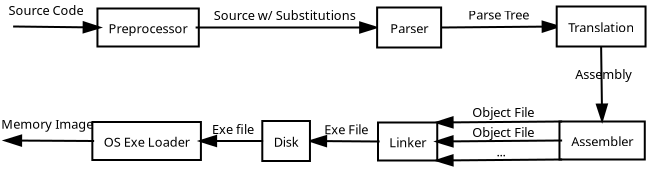 <?xml version="1.0" encoding="UTF-8"?>
<dia:diagram xmlns:dia="http://www.lysator.liu.se/~alla/dia/"><dia:layer name="Background" visible="true"><dia:object type="Flowchart - Box" version="0" id="O0"><dia:attribute name="obj_pos"><dia:point val="7.225,9.45"/></dia:attribute><dia:attribute name="obj_bb"><dia:rectangle val="7.175,9.4;12.025,11.4"/></dia:attribute><dia:attribute name="elem_corner"><dia:point val="7.225,9.45"/></dia:attribute><dia:attribute name="elem_width"><dia:real val="4.75"/></dia:attribute><dia:attribute name="elem_height"><dia:real val="1.9"/></dia:attribute><dia:attribute name="show_background"><dia:boolean val="true"/></dia:attribute><dia:attribute name="padding"><dia:real val="0.5"/></dia:attribute><dia:attribute name="text"><dia:composite type="text"><dia:attribute name="string"><dia:string>#Preprocessor#</dia:string></dia:attribute><dia:attribute name="font"><dia:font family="sans" style="0" name="Courier"/></dia:attribute><dia:attribute name="height"><dia:real val="0.8"/></dia:attribute><dia:attribute name="pos"><dia:point val="9.6,10.65"/></dia:attribute><dia:attribute name="color"><dia:color val="#000000"/></dia:attribute><dia:attribute name="alignment"><dia:enum val="1"/></dia:attribute></dia:composite></dia:attribute></dia:object><dia:object type="UML - Message" version="0" id="O1"><dia:attribute name="obj_pos"><dia:point val="2.85,10.35"/></dia:attribute><dia:attribute name="obj_bb"><dia:rectangle val="2.688,9.125;7.28,10.8"/></dia:attribute><dia:attribute name="conn_endpoints"><dia:point val="2.85,10.35"/><dia:point val="7.225,10.4"/></dia:attribute><dia:attribute name="text"><dia:string>#Source Code#</dia:string></dia:attribute><dia:attribute name="type"><dia:enum val="0"/></dia:attribute><dia:attribute name="text_pos"><dia:point val="4.487,9.775"/></dia:attribute><dia:connections><dia:connection handle="1" to="O0" connection="7"/></dia:connections></dia:object><dia:object type="UML - Message" version="0" id="O2"><dia:attribute name="obj_pos"><dia:point val="11.975,10.4"/></dia:attribute><dia:attribute name="obj_bb"><dia:rectangle val="11.925,9.375;21.1,10.8"/></dia:attribute><dia:attribute name="conn_endpoints"><dia:point val="11.975,10.4"/><dia:point val="21.05,10.4"/></dia:attribute><dia:attribute name="text"><dia:string>#Source w/ Substitutions#</dia:string></dia:attribute><dia:attribute name="type"><dia:enum val="0"/></dia:attribute><dia:attribute name="text_pos"><dia:point val="16.425,10.025"/></dia:attribute><dia:connections><dia:connection handle="0" to="O0" connection="8"/><dia:connection handle="1" to="O3" connection="7"/></dia:connections></dia:object><dia:object type="Flowchart - Box" version="0" id="O3"><dia:attribute name="obj_pos"><dia:point val="21.05,9.4"/></dia:attribute><dia:attribute name="obj_bb"><dia:rectangle val="21,9.35;24.3,11.45"/></dia:attribute><dia:attribute name="elem_corner"><dia:point val="21.05,9.4"/></dia:attribute><dia:attribute name="elem_width"><dia:real val="3.2"/></dia:attribute><dia:attribute name="elem_height"><dia:real val="2"/></dia:attribute><dia:attribute name="show_background"><dia:boolean val="true"/></dia:attribute><dia:attribute name="padding"><dia:real val="0.5"/></dia:attribute><dia:attribute name="text"><dia:composite type="text"><dia:attribute name="string"><dia:string>#Parser#</dia:string></dia:attribute><dia:attribute name="font"><dia:font family="sans" style="0" name="Courier"/></dia:attribute><dia:attribute name="height"><dia:real val="0.8"/></dia:attribute><dia:attribute name="pos"><dia:point val="22.65,10.65"/></dia:attribute><dia:attribute name="color"><dia:color val="#000000"/></dia:attribute><dia:attribute name="alignment"><dia:enum val="1"/></dia:attribute></dia:composite></dia:attribute></dia:object><dia:object type="UML - Message" version="0" id="O4"><dia:attribute name="obj_pos"><dia:point val="24.25,10.4"/></dia:attribute><dia:attribute name="obj_bb"><dia:rectangle val="24.2,9.35;30.228,10.75"/></dia:attribute><dia:attribute name="conn_endpoints"><dia:point val="24.25,10.4"/><dia:point val="30.175,10.35"/></dia:attribute><dia:attribute name="text"><dia:string>#Parse Tree#</dia:string></dia:attribute><dia:attribute name="type"><dia:enum val="0"/></dia:attribute><dia:attribute name="text_pos"><dia:point val="27.125,10"/></dia:attribute><dia:connections><dia:connection handle="0" to="O3" connection="8"/><dia:connection handle="1" to="O5" connection="7"/></dia:connections></dia:object><dia:object type="Flowchart - Box" version="0" id="O5"><dia:attribute name="obj_pos"><dia:point val="30.175,9.35"/></dia:attribute><dia:attribute name="obj_bb"><dia:rectangle val="30.125,9.3;34.375,11.4"/></dia:attribute><dia:attribute name="elem_corner"><dia:point val="30.175,9.35"/></dia:attribute><dia:attribute name="elem_width"><dia:real val="4.15"/></dia:attribute><dia:attribute name="elem_height"><dia:real val="2"/></dia:attribute><dia:attribute name="show_background"><dia:boolean val="true"/></dia:attribute><dia:attribute name="padding"><dia:real val="0.5"/></dia:attribute><dia:attribute name="text"><dia:composite type="text"><dia:attribute name="string"><dia:string>#Translation#</dia:string></dia:attribute><dia:attribute name="font"><dia:font family="sans" style="0" name="Courier"/></dia:attribute><dia:attribute name="height"><dia:real val="0.8"/></dia:attribute><dia:attribute name="pos"><dia:point val="32.25,10.6"/></dia:attribute><dia:attribute name="color"><dia:color val="#000000"/></dia:attribute><dia:attribute name="alignment"><dia:enum val="1"/></dia:attribute></dia:composite></dia:attribute></dia:object><dia:object type="Flowchart - Box" version="0" id="O6"><dia:attribute name="obj_pos"><dia:point val="30.3,15.1"/></dia:attribute><dia:attribute name="obj_bb"><dia:rectangle val="30.25,15.05;34.35,17.05"/></dia:attribute><dia:attribute name="elem_corner"><dia:point val="30.3,15.1"/></dia:attribute><dia:attribute name="elem_width"><dia:real val="4"/></dia:attribute><dia:attribute name="elem_height"><dia:real val="1.9"/></dia:attribute><dia:attribute name="show_background"><dia:boolean val="true"/></dia:attribute><dia:attribute name="padding"><dia:real val="0.5"/></dia:attribute><dia:attribute name="text"><dia:composite type="text"><dia:attribute name="string"><dia:string>#Assembler#</dia:string></dia:attribute><dia:attribute name="font"><dia:font family="sans" style="0" name="Courier"/></dia:attribute><dia:attribute name="height"><dia:real val="0.8"/></dia:attribute><dia:attribute name="pos"><dia:point val="32.3,16.3"/></dia:attribute><dia:attribute name="color"><dia:color val="#000000"/></dia:attribute><dia:attribute name="alignment"><dia:enum val="1"/></dia:attribute></dia:composite></dia:attribute></dia:object><dia:object type="UML - Message" version="0" id="O7"><dia:attribute name="obj_pos"><dia:point val="32.25,11.35"/></dia:attribute><dia:attribute name="obj_bb"><dia:rectangle val="31.05,11.299;33.7,15.155"/></dia:attribute><dia:attribute name="conn_endpoints"><dia:point val="32.25,11.35"/><dia:point val="32.3,15.1"/></dia:attribute><dia:attribute name="text"><dia:string>#Assembly#</dia:string></dia:attribute><dia:attribute name="type"><dia:enum val="0"/></dia:attribute><dia:attribute name="text_pos"><dia:point val="32.375,12.975"/></dia:attribute><dia:connections><dia:connection handle="0" to="O5" connection="13"/><dia:connection handle="1" to="O6" connection="2"/></dia:connections></dia:object><dia:object type="UML - Message" version="0" id="O8"><dia:attribute name="obj_pos"><dia:point val="30.3,15.1"/></dia:attribute><dia:attribute name="obj_bb"><dia:rectangle val="23.922,14.225;30.35,15.55"/></dia:attribute><dia:attribute name="conn_endpoints"><dia:point val="30.3,15.1"/><dia:point val="23.975,15.15"/></dia:attribute><dia:attribute name="text"><dia:string>#Object File#</dia:string></dia:attribute><dia:attribute name="type"><dia:enum val="0"/></dia:attribute><dia:attribute name="text_pos"><dia:point val="27.35,14.875"/></dia:attribute><dia:connections><dia:connection handle="0" to="O6" connection="0"/><dia:connection handle="1" to="O9" connection="4"/></dia:connections></dia:object><dia:object type="Flowchart - Box" version="0" id="O9"><dia:attribute name="obj_pos"><dia:point val="21.175,15.15"/></dia:attribute><dia:attribute name="obj_bb"><dia:rectangle val="21.125,15.1;24.025,17.1"/></dia:attribute><dia:attribute name="elem_corner"><dia:point val="21.175,15.15"/></dia:attribute><dia:attribute name="elem_width"><dia:real val="2.8"/></dia:attribute><dia:attribute name="elem_height"><dia:real val="1.9"/></dia:attribute><dia:attribute name="show_background"><dia:boolean val="true"/></dia:attribute><dia:attribute name="padding"><dia:real val="0.5"/></dia:attribute><dia:attribute name="text"><dia:composite type="text"><dia:attribute name="string"><dia:string>#Linker#</dia:string></dia:attribute><dia:attribute name="font"><dia:font family="sans" style="0" name="Courier"/></dia:attribute><dia:attribute name="height"><dia:real val="0.8"/></dia:attribute><dia:attribute name="pos"><dia:point val="22.575,16.35"/></dia:attribute><dia:attribute name="color"><dia:color val="#000000"/></dia:attribute><dia:attribute name="alignment"><dia:enum val="1"/></dia:attribute></dia:composite></dia:attribute></dia:object><dia:object type="Flowchart - Box" version="0" id="O10"><dia:attribute name="obj_pos"><dia:point val="6.9,15.125"/></dia:attribute><dia:attribute name="obj_bb"><dia:rectangle val="6.85,15.075;12.2,17.075"/></dia:attribute><dia:attribute name="elem_corner"><dia:point val="6.9,15.125"/></dia:attribute><dia:attribute name="elem_width"><dia:real val="5.25"/></dia:attribute><dia:attribute name="elem_height"><dia:real val="1.9"/></dia:attribute><dia:attribute name="show_background"><dia:boolean val="true"/></dia:attribute><dia:attribute name="padding"><dia:real val="0.5"/></dia:attribute><dia:attribute name="text"><dia:composite type="text"><dia:attribute name="string"><dia:string>#OS Exe Loader#</dia:string></dia:attribute><dia:attribute name="font"><dia:font family="sans" style="0" name="Courier"/></dia:attribute><dia:attribute name="height"><dia:real val="0.8"/></dia:attribute><dia:attribute name="pos"><dia:point val="9.525,16.325"/></dia:attribute><dia:attribute name="color"><dia:color val="#000000"/></dia:attribute><dia:attribute name="alignment"><dia:enum val="1"/></dia:attribute></dia:composite></dia:attribute></dia:object><dia:object type="UML - Message" version="0" id="O11"><dia:attribute name="obj_pos"><dia:point val="21.175,16.1"/></dia:attribute><dia:attribute name="obj_bb"><dia:rectangle val="17.597,15.088;21.225,16.475"/></dia:attribute><dia:attribute name="conn_endpoints"><dia:point val="21.175,16.1"/><dia:point val="17.65,16.075"/></dia:attribute><dia:attribute name="text"><dia:string>#Exe File#</dia:string></dia:attribute><dia:attribute name="type"><dia:enum val="0"/></dia:attribute><dia:attribute name="text_pos"><dia:point val="19.5,15.738"/></dia:attribute><dia:connections><dia:connection handle="0" to="O9" connection="7"/><dia:connection handle="1" to="O15" connection="8"/></dia:connections></dia:object><dia:object type="UML - Message" version="0" id="O12"><dia:attribute name="obj_pos"><dia:point val="30.3,16.05"/></dia:attribute><dia:attribute name="obj_bb"><dia:rectangle val="23.922,15.225;30.35,16.5"/></dia:attribute><dia:attribute name="conn_endpoints"><dia:point val="30.3,16.05"/><dia:point val="23.975,16.1"/></dia:attribute><dia:attribute name="text"><dia:string>#Object File#</dia:string></dia:attribute><dia:attribute name="type"><dia:enum val="0"/></dia:attribute><dia:attribute name="text_pos"><dia:point val="27.35,15.875"/></dia:attribute><dia:connections><dia:connection handle="0" to="O6" connection="7"/><dia:connection handle="1" to="O9" connection="8"/></dia:connections></dia:object><dia:object type="UML - Message" version="0" id="O13"><dia:attribute name="obj_pos"><dia:point val="30.3,17"/></dia:attribute><dia:attribute name="obj_bb"><dia:rectangle val="23.922,16.2;30.35,17.45"/></dia:attribute><dia:attribute name="conn_endpoints"><dia:point val="30.3,17"/><dia:point val="23.975,17.05"/></dia:attribute><dia:attribute name="text"><dia:string>#...#</dia:string></dia:attribute><dia:attribute name="type"><dia:enum val="0"/></dia:attribute><dia:attribute name="text_pos"><dia:point val="27.238,16.85"/></dia:attribute><dia:connections><dia:connection handle="0" to="O6" connection="11"/><dia:connection handle="1" to="O9" connection="15"/></dia:connections></dia:object><dia:object type="UML - Message" version="0" id="O14"><dia:attribute name="obj_pos"><dia:point val="6.9,16.075"/></dia:attribute><dia:attribute name="obj_bb"><dia:rectangle val="2.348,14.812;6.95,16.45"/></dia:attribute><dia:attribute name="conn_endpoints"><dia:point val="6.9,16.075"/><dia:point val="2.4,16.05"/></dia:attribute><dia:attribute name="text"><dia:string>#Memory Image#</dia:string></dia:attribute><dia:attribute name="type"><dia:enum val="0"/></dia:attribute><dia:attribute name="text_pos"><dia:point val="4.55,15.463"/></dia:attribute><dia:connections><dia:connection handle="0" to="O10" connection="7"/></dia:connections></dia:object><dia:object type="Flowchart - Box" version="0" id="O15"><dia:attribute name="obj_pos"><dia:point val="15.35,15.075"/></dia:attribute><dia:attribute name="obj_bb"><dia:rectangle val="15.3,15.025;17.7,17.125"/></dia:attribute><dia:attribute name="elem_corner"><dia:point val="15.35,15.075"/></dia:attribute><dia:attribute name="elem_width"><dia:real val="2.3"/></dia:attribute><dia:attribute name="elem_height"><dia:real val="2"/></dia:attribute><dia:attribute name="show_background"><dia:boolean val="true"/></dia:attribute><dia:attribute name="padding"><dia:real val="0.5"/></dia:attribute><dia:attribute name="text"><dia:composite type="text"><dia:attribute name="string"><dia:string>#Disk#</dia:string></dia:attribute><dia:attribute name="font"><dia:font family="sans" style="0" name="Courier"/></dia:attribute><dia:attribute name="height"><dia:real val="0.8"/></dia:attribute><dia:attribute name="pos"><dia:point val="16.5,16.325"/></dia:attribute><dia:attribute name="color"><dia:color val="#000000"/></dia:attribute><dia:attribute name="alignment"><dia:enum val="1"/></dia:attribute></dia:composite></dia:attribute></dia:object><dia:object type="UML - Message" version="0" id="O16"><dia:attribute name="obj_pos"><dia:point val="15.35,16.075"/></dia:attribute><dia:attribute name="obj_bb"><dia:rectangle val="12.1,15.075;15.4,16.475"/></dia:attribute><dia:attribute name="conn_endpoints"><dia:point val="15.35,16.075"/><dia:point val="12.15,16.075"/></dia:attribute><dia:attribute name="text"><dia:string>#Exe file#</dia:string></dia:attribute><dia:attribute name="type"><dia:enum val="0"/></dia:attribute><dia:attribute name="text_pos"><dia:point val="13.838,15.725"/></dia:attribute><dia:connections><dia:connection handle="0" to="O15" connection="7"/><dia:connection handle="1" to="O10" connection="8"/></dia:connections></dia:object></dia:layer></dia:diagram>
